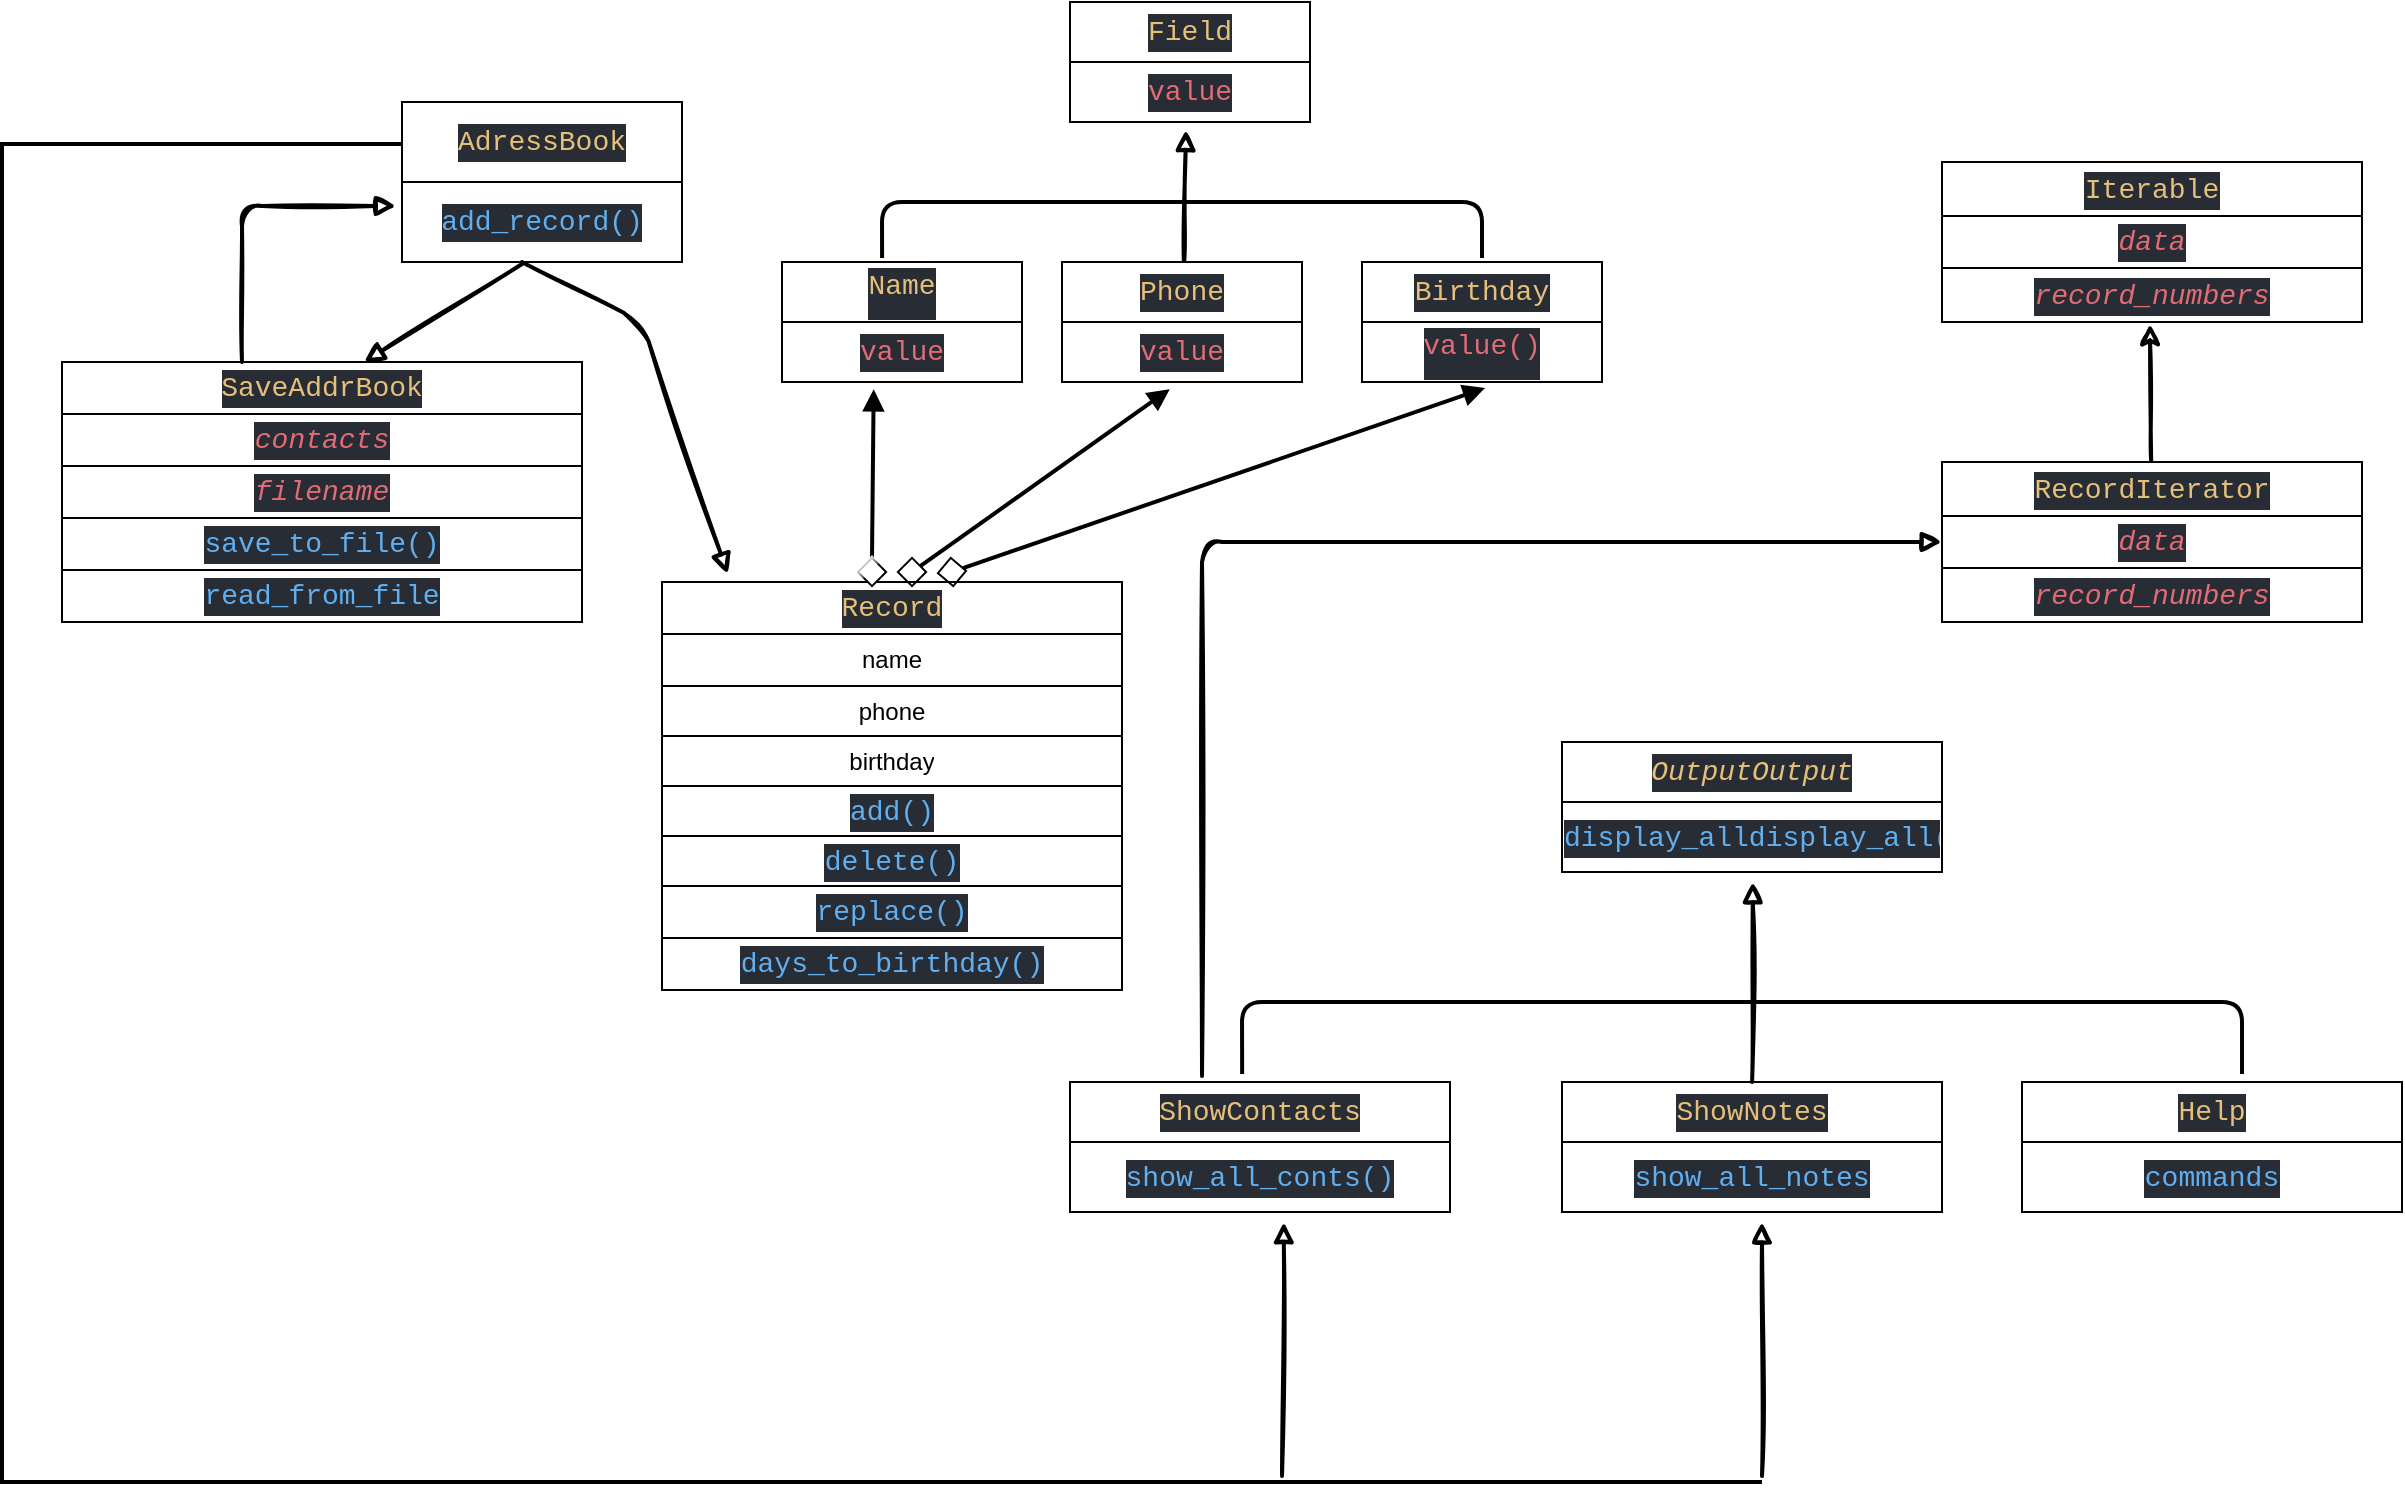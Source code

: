 <mxfile>
    <diagram id="eJ5wv9yk1P7xbYi0DnVK" name="Page-1">
        <mxGraphModel dx="2031" dy="790" grid="1" gridSize="10" guides="1" tooltips="1" connect="1" arrows="1" fold="1" page="1" pageScale="1" pageWidth="827" pageHeight="1169" math="0" shadow="0">
            <root>
                <mxCell id="0"/>
                <mxCell id="1" parent="0"/>
                <mxCell id="4" value="" style="shape=table;startSize=0;container=1;collapsible=0;childLayout=tableLayout;" vertex="1" parent="1">
                    <mxGeometry x="80" y="110" width="140" height="80" as="geometry"/>
                </mxCell>
                <mxCell id="5" value="" style="shape=partialRectangle;collapsible=0;dropTarget=0;pointerEvents=0;fillColor=none;top=0;left=0;bottom=0;right=0;points=[[0,0.5],[1,0.5]];portConstraint=eastwest;" vertex="1" parent="4">
                    <mxGeometry width="140" height="40" as="geometry"/>
                </mxCell>
                <mxCell id="6" value="&lt;div style=&quot;color: rgb(171 , 178 , 191) ; background-color: rgb(40 , 44 , 52) ; font-family: &amp;#34;consolas&amp;#34; , &amp;#34;courier new&amp;#34; , monospace ; font-size: 14px ; line-height: 19px&quot;&gt;&lt;span style=&quot;color: #e5c07b&quot;&gt;AdressBook&lt;/span&gt;&lt;/div&gt;" style="shape=partialRectangle;html=1;whiteSpace=wrap;connectable=0;overflow=hidden;fillColor=none;top=0;left=0;bottom=0;right=0;pointerEvents=1;" vertex="1" parent="5">
                    <mxGeometry width="140" height="40" as="geometry">
                        <mxRectangle width="140" height="40" as="alternateBounds"/>
                    </mxGeometry>
                </mxCell>
                <mxCell id="7" value="" style="shape=partialRectangle;collapsible=0;dropTarget=0;pointerEvents=0;fillColor=none;top=0;left=0;bottom=0;right=0;points=[[0,0.5],[1,0.5]];portConstraint=eastwest;" vertex="1" parent="4">
                    <mxGeometry y="40" width="140" height="40" as="geometry"/>
                </mxCell>
                <mxCell id="8" value="&lt;div style=&quot;color: rgb(171 , 178 , 191) ; background-color: rgb(40 , 44 , 52) ; font-family: &amp;#34;consolas&amp;#34; , &amp;#34;courier new&amp;#34; , monospace ; font-size: 14px ; line-height: 19px&quot;&gt;&lt;span style=&quot;color: #61afef&quot;&gt;add_record()&lt;/span&gt;&lt;/div&gt;" style="shape=partialRectangle;html=1;whiteSpace=wrap;connectable=0;overflow=hidden;fillColor=none;top=0;left=0;bottom=0;right=0;pointerEvents=1;" vertex="1" parent="7">
                    <mxGeometry width="140" height="40" as="geometry">
                        <mxRectangle width="140" height="40" as="alternateBounds"/>
                    </mxGeometry>
                </mxCell>
                <mxCell id="41" value="" style="edgeStyle=none;html=1;entryX=0.483;entryY=1.133;entryDx=0;entryDy=0;entryPerimeter=0;exitX=0.508;exitY=0.033;exitDx=0;exitDy=0;exitPerimeter=0;shadow=0;sketch=1;strokeWidth=2;endArrow=block;endFill=0;" edge="1" parent="1" source="49" target="13">
                    <mxGeometry relative="1" as="geometry">
                        <mxPoint x="472" y="160" as="sourcePoint"/>
                    </mxGeometry>
                </mxCell>
                <mxCell id="10" value="" style="shape=table;startSize=0;container=1;collapsible=0;childLayout=tableLayout;" vertex="1" parent="1">
                    <mxGeometry x="414" y="60" width="120" height="60" as="geometry"/>
                </mxCell>
                <mxCell id="11" value="" style="shape=partialRectangle;collapsible=0;dropTarget=0;pointerEvents=0;fillColor=none;top=0;left=0;bottom=0;right=0;points=[[0,0.5],[1,0.5]];portConstraint=eastwest;" vertex="1" parent="10">
                    <mxGeometry width="120" height="30" as="geometry"/>
                </mxCell>
                <mxCell id="12" value="&lt;div style=&quot;color: rgb(171 , 178 , 191) ; background-color: rgb(40 , 44 , 52) ; font-family: &amp;#34;consolas&amp;#34; , &amp;#34;courier new&amp;#34; , monospace ; font-size: 14px ; line-height: 19px&quot;&gt;&lt;div style=&quot;font-family: &amp;#34;consolas&amp;#34; , &amp;#34;courier new&amp;#34; , monospace ; line-height: 19px&quot;&gt;&lt;span style=&quot;color: #e5c07b&quot;&gt;Field&lt;/span&gt;&lt;/div&gt;&lt;/div&gt;" style="shape=partialRectangle;html=1;whiteSpace=wrap;connectable=0;overflow=hidden;fillColor=none;top=0;left=0;bottom=0;right=0;pointerEvents=1;" vertex="1" parent="11">
                    <mxGeometry width="120" height="30" as="geometry">
                        <mxRectangle width="120" height="30" as="alternateBounds"/>
                    </mxGeometry>
                </mxCell>
                <mxCell id="13" value="" style="shape=partialRectangle;collapsible=0;dropTarget=0;pointerEvents=0;fillColor=none;top=0;left=0;bottom=0;right=0;points=[[0,0.5],[1,0.5]];portConstraint=eastwest;" vertex="1" parent="10">
                    <mxGeometry y="30" width="120" height="30" as="geometry"/>
                </mxCell>
                <mxCell id="14" value="&lt;div style=&quot;color: rgb(171 , 178 , 191) ; background-color: rgb(40 , 44 , 52) ; font-family: &amp;#34;consolas&amp;#34; , &amp;#34;courier new&amp;#34; , monospace ; font-size: 14px ; line-height: 19px&quot;&gt;&lt;div style=&quot;font-family: &amp;#34;consolas&amp;#34; , &amp;#34;courier new&amp;#34; , monospace ; line-height: 19px&quot;&gt;&lt;span style=&quot;color: #e06c75&quot;&gt;value&lt;/span&gt;&lt;/div&gt;&lt;/div&gt;" style="shape=partialRectangle;html=1;whiteSpace=wrap;connectable=0;overflow=hidden;fillColor=none;top=0;left=0;bottom=0;right=0;pointerEvents=1;" vertex="1" parent="13">
                    <mxGeometry width="120" height="30" as="geometry">
                        <mxRectangle width="120" height="30" as="alternateBounds"/>
                    </mxGeometry>
                </mxCell>
                <mxCell id="36" value="" style="shape=table;startSize=0;container=1;collapsible=0;childLayout=tableLayout;" vertex="1" parent="1">
                    <mxGeometry x="270" y="190" width="120" height="60" as="geometry"/>
                </mxCell>
                <mxCell id="37" value="" style="shape=partialRectangle;collapsible=0;dropTarget=0;pointerEvents=0;fillColor=none;top=0;left=0;bottom=0;right=0;points=[[0,0.5],[1,0.5]];portConstraint=eastwest;" vertex="1" parent="36">
                    <mxGeometry width="120" height="30" as="geometry"/>
                </mxCell>
                <mxCell id="38" value="&lt;div style=&quot;color: rgb(171 , 178 , 191) ; background-color: rgb(40 , 44 , 52) ; font-family: &amp;#34;consolas&amp;#34; , &amp;#34;courier new&amp;#34; , monospace ; font-size: 14px ; line-height: 19px&quot;&gt;&lt;div style=&quot;font-family: &amp;#34;consolas&amp;#34; , &amp;#34;courier new&amp;#34; , monospace ; line-height: 19px&quot;&gt;&lt;span style=&quot;color: #e5c07b&quot;&gt;Name&lt;/span&gt;&lt;/div&gt;&lt;div style=&quot;font-family: &amp;#34;consolas&amp;#34; , &amp;#34;courier new&amp;#34; , monospace ; line-height: 19px&quot;&gt;&lt;span style=&quot;color: #e5c07b&quot;&gt;&lt;br&gt;&lt;/span&gt;&lt;/div&gt;&lt;/div&gt;" style="shape=partialRectangle;html=1;whiteSpace=wrap;connectable=0;overflow=hidden;fillColor=none;top=0;left=0;bottom=0;right=0;pointerEvents=1;" vertex="1" parent="37">
                    <mxGeometry width="120" height="30" as="geometry">
                        <mxRectangle width="120" height="30" as="alternateBounds"/>
                    </mxGeometry>
                </mxCell>
                <mxCell id="39" value="" style="shape=partialRectangle;collapsible=0;dropTarget=0;pointerEvents=0;fillColor=none;top=0;left=0;bottom=0;right=0;points=[[0,0.5],[1,0.5]];portConstraint=eastwest;" vertex="1" parent="36">
                    <mxGeometry y="30" width="120" height="30" as="geometry"/>
                </mxCell>
                <mxCell id="40" value="&lt;div style=&quot;color: rgb(171 , 178 , 191) ; background-color: rgb(40 , 44 , 52) ; font-family: &amp;#34;consolas&amp;#34; , &amp;#34;courier new&amp;#34; , monospace ; font-size: 14px ; line-height: 19px&quot;&gt;&lt;div style=&quot;font-family: &amp;#34;consolas&amp;#34; , &amp;#34;courier new&amp;#34; , monospace ; line-height: 19px&quot;&gt;&lt;span style=&quot;color: #e06c75&quot;&gt;value&lt;/span&gt;&lt;/div&gt;&lt;/div&gt;" style="shape=partialRectangle;html=1;whiteSpace=wrap;connectable=0;overflow=hidden;fillColor=none;top=0;left=0;bottom=0;right=0;pointerEvents=1;" vertex="1" parent="39">
                    <mxGeometry width="120" height="30" as="geometry">
                        <mxRectangle width="120" height="30" as="alternateBounds"/>
                    </mxGeometry>
                </mxCell>
                <mxCell id="48" value="" style="shape=table;startSize=0;container=1;collapsible=0;childLayout=tableLayout;" vertex="1" parent="1">
                    <mxGeometry x="410" y="190" width="120" height="60" as="geometry"/>
                </mxCell>
                <mxCell id="49" value="" style="shape=partialRectangle;collapsible=0;dropTarget=0;pointerEvents=0;fillColor=none;top=0;left=0;bottom=0;right=0;points=[[0,0.5],[1,0.5]];portConstraint=eastwest;" vertex="1" parent="48">
                    <mxGeometry width="120" height="30" as="geometry"/>
                </mxCell>
                <mxCell id="50" value="&lt;div style=&quot;background-color: rgb(40 , 44 , 52) ; font-family: &amp;#34;consolas&amp;#34; , &amp;#34;courier new&amp;#34; , monospace ; font-size: 14px ; line-height: 19px&quot;&gt;&lt;div style=&quot;font-family: &amp;#34;consolas&amp;#34; , &amp;#34;courier new&amp;#34; , monospace ; line-height: 19px&quot;&gt;&lt;font color=&quot;#e5c07b&quot;&gt;Phone&lt;/font&gt;&lt;/div&gt;&lt;/div&gt;" style="shape=partialRectangle;html=1;whiteSpace=wrap;connectable=0;overflow=hidden;fillColor=none;top=0;left=0;bottom=0;right=0;pointerEvents=1;" vertex="1" parent="49">
                    <mxGeometry width="120" height="30" as="geometry">
                        <mxRectangle width="120" height="30" as="alternateBounds"/>
                    </mxGeometry>
                </mxCell>
                <mxCell id="51" value="" style="shape=partialRectangle;collapsible=0;dropTarget=0;pointerEvents=0;fillColor=none;top=0;left=0;bottom=0;right=0;points=[[0,0.5],[1,0.5]];portConstraint=eastwest;" vertex="1" parent="48">
                    <mxGeometry y="30" width="120" height="30" as="geometry"/>
                </mxCell>
                <mxCell id="52" value="&lt;div style=&quot;color: rgb(171 , 178 , 191) ; background-color: rgb(40 , 44 , 52) ; font-family: &amp;#34;consolas&amp;#34; , &amp;#34;courier new&amp;#34; , monospace ; font-size: 14px ; line-height: 19px&quot;&gt;&lt;div style=&quot;font-family: &amp;#34;consolas&amp;#34; , &amp;#34;courier new&amp;#34; , monospace ; line-height: 19px&quot;&gt;&lt;span style=&quot;color: #e06c75&quot;&gt;value&lt;/span&gt;&lt;/div&gt;&lt;/div&gt;" style="shape=partialRectangle;html=1;whiteSpace=wrap;connectable=0;overflow=hidden;fillColor=none;top=0;left=0;bottom=0;right=0;pointerEvents=1;" vertex="1" parent="51">
                    <mxGeometry width="120" height="30" as="geometry">
                        <mxRectangle width="120" height="30" as="alternateBounds"/>
                    </mxGeometry>
                </mxCell>
                <mxCell id="53" value="" style="shape=table;startSize=0;container=1;collapsible=0;childLayout=tableLayout;" vertex="1" parent="1">
                    <mxGeometry x="560" y="190" width="120" height="60" as="geometry"/>
                </mxCell>
                <mxCell id="54" value="" style="shape=partialRectangle;collapsible=0;dropTarget=0;pointerEvents=0;fillColor=none;top=0;left=0;bottom=0;right=0;points=[[0,0.5],[1,0.5]];portConstraint=eastwest;" vertex="1" parent="53">
                    <mxGeometry width="120" height="30" as="geometry"/>
                </mxCell>
                <mxCell id="55" value="&lt;div style=&quot;background-color: rgb(40 , 44 , 52) ; font-family: &amp;#34;consolas&amp;#34; , &amp;#34;courier new&amp;#34; , monospace ; font-size: 14px ; line-height: 19px&quot;&gt;&lt;div style=&quot;font-family: &amp;#34;consolas&amp;#34; , &amp;#34;courier new&amp;#34; , monospace ; line-height: 19px&quot;&gt;&lt;font color=&quot;#e5c07b&quot;&gt;Birthday&lt;/font&gt;&lt;/div&gt;&lt;/div&gt;" style="shape=partialRectangle;html=1;whiteSpace=wrap;connectable=0;overflow=hidden;fillColor=none;top=0;left=0;bottom=0;right=0;pointerEvents=1;" vertex="1" parent="54">
                    <mxGeometry width="120" height="30" as="geometry">
                        <mxRectangle width="120" height="30" as="alternateBounds"/>
                    </mxGeometry>
                </mxCell>
                <mxCell id="56" value="" style="shape=partialRectangle;collapsible=0;dropTarget=0;pointerEvents=0;fillColor=none;top=0;left=0;bottom=0;right=0;points=[[0,0.5],[1,0.5]];portConstraint=eastwest;" vertex="1" parent="53">
                    <mxGeometry y="30" width="120" height="30" as="geometry"/>
                </mxCell>
                <mxCell id="57" value="&lt;div style=&quot;color: rgb(171 , 178 , 191) ; background-color: rgb(40 , 44 , 52) ; font-family: &amp;#34;consolas&amp;#34; , &amp;#34;courier new&amp;#34; , monospace ; font-size: 14px ; line-height: 19px&quot;&gt;&lt;div style=&quot;font-family: &amp;#34;consolas&amp;#34; , &amp;#34;courier new&amp;#34; , monospace ; line-height: 19px&quot;&gt;&lt;span style=&quot;color: #e06c75&quot;&gt;value()&lt;/span&gt;&lt;/div&gt;&lt;div style=&quot;font-family: &amp;#34;consolas&amp;#34; , &amp;#34;courier new&amp;#34; , monospace ; line-height: 19px&quot;&gt;&lt;span style=&quot;color: #e06c75&quot;&gt;&lt;br&gt;&lt;/span&gt;&lt;/div&gt;&lt;/div&gt;" style="shape=partialRectangle;html=1;whiteSpace=wrap;connectable=0;overflow=hidden;fillColor=none;top=0;left=0;bottom=0;right=0;pointerEvents=1;" vertex="1" parent="56">
                    <mxGeometry width="120" height="30" as="geometry">
                        <mxRectangle width="120" height="30" as="alternateBounds"/>
                    </mxGeometry>
                </mxCell>
                <mxCell id="59" value="" style="endArrow=none;html=1;exitX=0.417;exitY=-0.067;exitDx=0;exitDy=0;exitPerimeter=0;strokeWidth=2;" edge="1" parent="1" source="37">
                    <mxGeometry width="50" height="50" relative="1" as="geometry">
                        <mxPoint x="320" y="160" as="sourcePoint"/>
                        <mxPoint x="620" y="188" as="targetPoint"/>
                        <Array as="points">
                            <mxPoint x="320" y="160"/>
                            <mxPoint x="464" y="160"/>
                            <mxPoint x="524" y="160"/>
                            <mxPoint x="620" y="160"/>
                        </Array>
                    </mxGeometry>
                </mxCell>
                <mxCell id="62" value="" style="shape=table;startSize=0;container=1;collapsible=0;childLayout=tableLayout;" vertex="1" parent="1">
                    <mxGeometry x="850" y="140" width="210" height="80" as="geometry"/>
                </mxCell>
                <mxCell id="63" value="" style="shape=partialRectangle;collapsible=0;dropTarget=0;pointerEvents=0;fillColor=none;top=0;left=0;bottom=0;right=0;points=[[0,0.5],[1,0.5]];portConstraint=eastwest;" vertex="1" parent="62">
                    <mxGeometry width="210" height="27" as="geometry"/>
                </mxCell>
                <mxCell id="64" value="&lt;div style=&quot;color: rgb(171 , 178 , 191) ; background-color: rgb(40 , 44 , 52) ; font-family: &amp;#34;consolas&amp;#34; , &amp;#34;courier new&amp;#34; , monospace ; font-size: 14px ; line-height: 19px&quot;&gt;&lt;span style=&quot;color: #e5c07b&quot;&gt;Iterable&lt;/span&gt;&lt;/div&gt;" style="shape=partialRectangle;html=1;whiteSpace=wrap;connectable=0;overflow=hidden;fillColor=none;top=0;left=0;bottom=0;right=0;pointerEvents=1;" vertex="1" parent="63">
                    <mxGeometry width="210" height="27" as="geometry">
                        <mxRectangle width="210" height="27" as="alternateBounds"/>
                    </mxGeometry>
                </mxCell>
                <mxCell id="65" value="" style="shape=partialRectangle;collapsible=0;dropTarget=0;pointerEvents=0;fillColor=none;top=0;left=0;bottom=0;right=0;points=[[0,0.5],[1,0.5]];portConstraint=eastwest;" vertex="1" parent="62">
                    <mxGeometry y="27" width="210" height="26" as="geometry"/>
                </mxCell>
                <mxCell id="66" value="&lt;div style=&quot;color: rgb(171 , 178 , 191) ; background-color: rgb(40 , 44 , 52) ; font-family: &amp;#34;consolas&amp;#34; , &amp;#34;courier new&amp;#34; , monospace ; font-size: 14px ; line-height: 19px&quot;&gt;&lt;span style=&quot;color: #e06c75 ; font-style: italic&quot;&gt;data&lt;/span&gt;&lt;/div&gt;" style="shape=partialRectangle;html=1;whiteSpace=wrap;connectable=0;overflow=hidden;fillColor=none;top=0;left=0;bottom=0;right=0;pointerEvents=1;align=center;" vertex="1" parent="65">
                    <mxGeometry width="210" height="26" as="geometry">
                        <mxRectangle width="210" height="26" as="alternateBounds"/>
                    </mxGeometry>
                </mxCell>
                <mxCell id="67" value="" style="shape=partialRectangle;collapsible=0;dropTarget=0;pointerEvents=0;fillColor=none;top=0;left=0;bottom=0;right=0;points=[[0,0.5],[1,0.5]];portConstraint=eastwest;" vertex="1" parent="62">
                    <mxGeometry y="53" width="210" height="27" as="geometry"/>
                </mxCell>
                <mxCell id="68" value="&lt;div style=&quot;color: rgb(171 , 178 , 191) ; background-color: rgb(40 , 44 , 52) ; font-family: &amp;#34;consolas&amp;#34; , &amp;#34;courier new&amp;#34; , monospace ; font-size: 14px ; line-height: 19px&quot;&gt;&lt;span style=&quot;color: #e06c75 ; font-style: italic&quot;&gt;record_numbers&lt;/span&gt;&lt;/div&gt;" style="shape=partialRectangle;html=1;whiteSpace=wrap;connectable=0;overflow=hidden;fillColor=none;top=0;left=0;bottom=0;right=0;pointerEvents=1;" vertex="1" parent="67">
                    <mxGeometry width="210" height="27" as="geometry">
                        <mxRectangle width="210" height="27" as="alternateBounds"/>
                    </mxGeometry>
                </mxCell>
                <mxCell id="69" value="" style="shape=table;startSize=0;container=1;collapsible=0;childLayout=tableLayout;" vertex="1" parent="1">
                    <mxGeometry x="210" y="350" width="230" height="204" as="geometry"/>
                </mxCell>
                <mxCell id="70" value="" style="shape=partialRectangle;collapsible=0;dropTarget=0;pointerEvents=0;fillColor=none;top=0;left=0;bottom=0;right=0;points=[[0,0.5],[1,0.5]];portConstraint=eastwest;" vertex="1" parent="69">
                    <mxGeometry width="230" height="26" as="geometry"/>
                </mxCell>
                <mxCell id="71" value="&lt;div style=&quot;color: rgb(171 , 178 , 191) ; background-color: rgb(40 , 44 , 52) ; font-family: &amp;#34;consolas&amp;#34; , &amp;#34;courier new&amp;#34; , monospace ; font-size: 14px ; line-height: 19px&quot;&gt;&lt;span style=&quot;color: #e5c07b&quot;&gt;Record&lt;/span&gt;&lt;/div&gt;" style="shape=partialRectangle;html=1;whiteSpace=wrap;connectable=0;overflow=hidden;fillColor=none;top=0;left=0;bottom=0;right=0;pointerEvents=1;" vertex="1" parent="70">
                    <mxGeometry width="230" height="26" as="geometry">
                        <mxRectangle width="230" height="26" as="alternateBounds"/>
                    </mxGeometry>
                </mxCell>
                <mxCell id="72" value="" style="shape=partialRectangle;collapsible=0;dropTarget=0;pointerEvents=0;fillColor=none;top=0;left=0;bottom=0;right=0;points=[[0,0.5],[1,0.5]];portConstraint=eastwest;" vertex="1" parent="69">
                    <mxGeometry y="26" width="230" height="26" as="geometry"/>
                </mxCell>
                <mxCell id="73" value="name" style="shape=partialRectangle;html=1;whiteSpace=wrap;connectable=0;overflow=hidden;fillColor=none;top=0;left=0;bottom=0;right=0;pointerEvents=1;" vertex="1" parent="72">
                    <mxGeometry width="230" height="26" as="geometry">
                        <mxRectangle width="230" height="26" as="alternateBounds"/>
                    </mxGeometry>
                </mxCell>
                <mxCell id="74" value="" style="shape=partialRectangle;collapsible=0;dropTarget=0;pointerEvents=0;fillColor=none;top=0;left=0;bottom=0;right=0;points=[[0,0.5],[1,0.5]];portConstraint=eastwest;" vertex="1" parent="69">
                    <mxGeometry y="52" width="230" height="25" as="geometry"/>
                </mxCell>
                <mxCell id="75" value="phone" style="shape=partialRectangle;html=1;whiteSpace=wrap;connectable=0;overflow=hidden;fillColor=none;top=0;left=0;bottom=0;right=0;pointerEvents=1;" vertex="1" parent="74">
                    <mxGeometry width="230" height="25" as="geometry">
                        <mxRectangle width="230" height="25" as="alternateBounds"/>
                    </mxGeometry>
                </mxCell>
                <mxCell id="76" value="" style="shape=partialRectangle;collapsible=0;dropTarget=0;pointerEvents=0;fillColor=none;top=0;left=0;bottom=0;right=0;points=[[0,0.5],[1,0.5]];portConstraint=eastwest;" vertex="1" parent="69">
                    <mxGeometry y="77" width="230" height="25" as="geometry"/>
                </mxCell>
                <mxCell id="77" value="birthday" style="shape=partialRectangle;html=1;whiteSpace=wrap;connectable=0;overflow=hidden;fillColor=none;top=0;left=0;bottom=0;right=0;pointerEvents=1;" vertex="1" parent="76">
                    <mxGeometry width="230" height="25" as="geometry">
                        <mxRectangle width="230" height="25" as="alternateBounds"/>
                    </mxGeometry>
                </mxCell>
                <mxCell id="80" value="" style="shape=partialRectangle;collapsible=0;dropTarget=0;pointerEvents=0;fillColor=none;top=0;left=0;bottom=0;right=0;points=[[0,0.5],[1,0.5]];portConstraint=eastwest;" vertex="1" parent="69">
                    <mxGeometry y="102" width="230" height="25" as="geometry"/>
                </mxCell>
                <mxCell id="81" value="&lt;div style=&quot;color: rgb(171 , 178 , 191) ; background-color: rgb(40 , 44 , 52) ; font-family: &amp;#34;consolas&amp;#34; , &amp;#34;courier new&amp;#34; , monospace ; font-size: 14px ; line-height: 19px&quot;&gt;&lt;span style=&quot;color: #61afef&quot;&gt;add()&lt;/span&gt;&lt;/div&gt;" style="shape=partialRectangle;html=1;whiteSpace=wrap;connectable=0;overflow=hidden;fillColor=none;top=0;left=0;bottom=0;right=0;pointerEvents=1;" vertex="1" parent="80">
                    <mxGeometry width="230" height="25" as="geometry">
                        <mxRectangle width="230" height="25" as="alternateBounds"/>
                    </mxGeometry>
                </mxCell>
                <mxCell id="82" value="" style="shape=partialRectangle;collapsible=0;dropTarget=0;pointerEvents=0;fillColor=none;top=0;left=0;bottom=0;right=0;points=[[0,0.5],[1,0.5]];portConstraint=eastwest;" vertex="1" parent="69">
                    <mxGeometry y="127" width="230" height="25" as="geometry"/>
                </mxCell>
                <mxCell id="83" value="&lt;div style=&quot;color: rgb(171 , 178 , 191) ; background-color: rgb(40 , 44 , 52) ; font-family: &amp;#34;consolas&amp;#34; , &amp;#34;courier new&amp;#34; , monospace ; font-size: 14px ; line-height: 19px&quot;&gt;&lt;span style=&quot;color: #61afef&quot;&gt;delete()&lt;/span&gt;&lt;/div&gt;" style="shape=partialRectangle;html=1;whiteSpace=wrap;connectable=0;overflow=hidden;fillColor=none;top=0;left=0;bottom=0;right=0;pointerEvents=1;" vertex="1" parent="82">
                    <mxGeometry width="230" height="25" as="geometry">
                        <mxRectangle width="230" height="25" as="alternateBounds"/>
                    </mxGeometry>
                </mxCell>
                <mxCell id="84" value="" style="shape=partialRectangle;collapsible=0;dropTarget=0;pointerEvents=0;fillColor=none;top=0;left=0;bottom=0;right=0;points=[[0,0.5],[1,0.5]];portConstraint=eastwest;" vertex="1" parent="69">
                    <mxGeometry y="152" width="230" height="26" as="geometry"/>
                </mxCell>
                <mxCell id="85" value="&lt;div style=&quot;color: rgb(171 , 178 , 191) ; background-color: rgb(40 , 44 , 52) ; font-family: &amp;#34;consolas&amp;#34; , &amp;#34;courier new&amp;#34; , monospace ; font-size: 14px ; line-height: 19px&quot;&gt;&lt;span style=&quot;color: #61afef&quot;&gt;replace()&lt;/span&gt;&lt;/div&gt;" style="shape=partialRectangle;html=1;whiteSpace=wrap;connectable=0;overflow=hidden;fillColor=none;top=0;left=0;bottom=0;right=0;pointerEvents=1;" vertex="1" parent="84">
                    <mxGeometry width="230" height="26" as="geometry">
                        <mxRectangle width="230" height="26" as="alternateBounds"/>
                    </mxGeometry>
                </mxCell>
                <mxCell id="86" value="" style="shape=partialRectangle;collapsible=0;dropTarget=0;pointerEvents=0;fillColor=none;top=0;left=0;bottom=0;right=0;points=[[0,0.5],[1,0.5]];portConstraint=eastwest;" vertex="1" parent="69">
                    <mxGeometry y="178" width="230" height="26" as="geometry"/>
                </mxCell>
                <mxCell id="87" value="&lt;div style=&quot;color: rgb(171 , 178 , 191) ; background-color: rgb(40 , 44 , 52) ; font-family: &amp;#34;consolas&amp;#34; , &amp;#34;courier new&amp;#34; , monospace ; font-size: 14px ; line-height: 19px&quot;&gt;&lt;span style=&quot;color: #61afef&quot;&gt;days_to_birthday()&lt;/span&gt;&lt;/div&gt;" style="shape=partialRectangle;html=1;whiteSpace=wrap;connectable=0;overflow=hidden;fillColor=none;top=0;left=0;bottom=0;right=0;pointerEvents=1;" vertex="1" parent="86">
                    <mxGeometry width="230" height="26" as="geometry">
                        <mxRectangle width="230" height="26" as="alternateBounds"/>
                    </mxGeometry>
                </mxCell>
                <mxCell id="99" style="edgeStyle=none;html=1;entryX=0.495;entryY=1.037;entryDx=0;entryDy=0;entryPerimeter=0;sketch=1;strokeWidth=2;" edge="1" parent="1" source="91" target="67">
                    <mxGeometry relative="1" as="geometry"/>
                </mxCell>
                <mxCell id="91" value="" style="shape=table;startSize=0;container=1;collapsible=0;childLayout=tableLayout;" vertex="1" parent="1">
                    <mxGeometry x="850" y="290" width="210" height="80" as="geometry"/>
                </mxCell>
                <mxCell id="92" value="" style="shape=partialRectangle;collapsible=0;dropTarget=0;pointerEvents=0;fillColor=none;top=0;left=0;bottom=0;right=0;points=[[0,0.5],[1,0.5]];portConstraint=eastwest;" vertex="1" parent="91">
                    <mxGeometry width="210" height="27" as="geometry"/>
                </mxCell>
                <mxCell id="93" value="&lt;div style=&quot;color: rgb(171 , 178 , 191) ; background-color: rgb(40 , 44 , 52) ; font-family: &amp;#34;consolas&amp;#34; , &amp;#34;courier new&amp;#34; , monospace ; font-size: 14px ; line-height: 19px&quot;&gt;&lt;span style=&quot;color: #e5c07b&quot;&gt;RecordIterator&lt;/span&gt;&lt;/div&gt;" style="shape=partialRectangle;html=1;whiteSpace=wrap;connectable=0;overflow=hidden;fillColor=none;top=0;left=0;bottom=0;right=0;pointerEvents=1;" vertex="1" parent="92">
                    <mxGeometry width="210" height="27" as="geometry">
                        <mxRectangle width="210" height="27" as="alternateBounds"/>
                    </mxGeometry>
                </mxCell>
                <mxCell id="94" value="" style="shape=partialRectangle;collapsible=0;dropTarget=0;pointerEvents=0;fillColor=none;top=0;left=0;bottom=0;right=0;points=[[0,0.5],[1,0.5]];portConstraint=eastwest;" vertex="1" parent="91">
                    <mxGeometry y="27" width="210" height="26" as="geometry"/>
                </mxCell>
                <mxCell id="95" value="&lt;div style=&quot;color: rgb(171 , 178 , 191) ; background-color: rgb(40 , 44 , 52) ; font-family: &amp;#34;consolas&amp;#34; , &amp;#34;courier new&amp;#34; , monospace ; font-size: 14px ; line-height: 19px&quot;&gt;&lt;span style=&quot;color: #e06c75 ; font-style: italic&quot;&gt;data&lt;/span&gt;&lt;/div&gt;" style="shape=partialRectangle;html=1;whiteSpace=wrap;connectable=0;overflow=hidden;fillColor=none;top=0;left=0;bottom=0;right=0;pointerEvents=1;align=center;" vertex="1" parent="94">
                    <mxGeometry width="210" height="26" as="geometry">
                        <mxRectangle width="210" height="26" as="alternateBounds"/>
                    </mxGeometry>
                </mxCell>
                <mxCell id="96" value="" style="shape=partialRectangle;collapsible=0;dropTarget=0;pointerEvents=0;fillColor=none;top=0;left=0;bottom=0;right=0;points=[[0,0.5],[1,0.5]];portConstraint=eastwest;" vertex="1" parent="91">
                    <mxGeometry y="53" width="210" height="27" as="geometry"/>
                </mxCell>
                <mxCell id="97" value="&lt;div style=&quot;color: rgb(171 , 178 , 191) ; background-color: rgb(40 , 44 , 52) ; font-family: &amp;#34;consolas&amp;#34; , &amp;#34;courier new&amp;#34; , monospace ; font-size: 14px ; line-height: 19px&quot;&gt;&lt;span style=&quot;color: #e06c75 ; font-style: italic&quot;&gt;record_numbers&lt;/span&gt;&lt;/div&gt;" style="shape=partialRectangle;html=1;whiteSpace=wrap;connectable=0;overflow=hidden;fillColor=none;top=0;left=0;bottom=0;right=0;pointerEvents=1;" vertex="1" parent="96">
                    <mxGeometry width="210" height="27" as="geometry">
                        <mxRectangle width="210" height="27" as="alternateBounds"/>
                    </mxGeometry>
                </mxCell>
                <mxCell id="100" value="" style="shape=table;startSize=0;container=1;collapsible=0;childLayout=tableLayout;" vertex="1" parent="1">
                    <mxGeometry x="-90" y="240" width="260" height="130" as="geometry"/>
                </mxCell>
                <mxCell id="101" value="" style="shape=partialRectangle;collapsible=0;dropTarget=0;pointerEvents=0;fillColor=none;top=0;left=0;bottom=0;right=0;points=[[0,0.5],[1,0.5]];portConstraint=eastwest;" vertex="1" parent="100">
                    <mxGeometry width="260" height="26" as="geometry"/>
                </mxCell>
                <mxCell id="102" value="&lt;div style=&quot;color: rgb(171 , 178 , 191) ; background-color: rgb(40 , 44 , 52) ; font-family: &amp;#34;consolas&amp;#34; , &amp;#34;courier new&amp;#34; , monospace ; font-size: 14px ; line-height: 19px&quot;&gt;&lt;span style=&quot;color: #e5c07b&quot;&gt;SaveAddrBook&lt;/span&gt;&lt;/div&gt;" style="shape=partialRectangle;html=1;whiteSpace=wrap;connectable=0;overflow=hidden;fillColor=none;top=0;left=0;bottom=0;right=0;pointerEvents=1;" vertex="1" parent="101">
                    <mxGeometry width="260" height="26" as="geometry">
                        <mxRectangle width="260" height="26" as="alternateBounds"/>
                    </mxGeometry>
                </mxCell>
                <mxCell id="103" value="" style="shape=partialRectangle;collapsible=0;dropTarget=0;pointerEvents=0;fillColor=none;top=0;left=0;bottom=0;right=0;points=[[0,0.5],[1,0.5]];portConstraint=eastwest;" vertex="1" parent="100">
                    <mxGeometry y="26" width="260" height="26" as="geometry"/>
                </mxCell>
                <mxCell id="104" value="&lt;div style=&quot;color: rgb(171 , 178 , 191) ; background-color: rgb(40 , 44 , 52) ; font-family: &amp;#34;consolas&amp;#34; , &amp;#34;courier new&amp;#34; , monospace ; font-size: 14px ; line-height: 19px&quot;&gt;&lt;span style=&quot;color: #e06c75 ; font-style: italic&quot;&gt;contacts&lt;/span&gt;&lt;/div&gt;" style="shape=partialRectangle;html=1;whiteSpace=wrap;connectable=0;overflow=hidden;fillColor=none;top=0;left=0;bottom=0;right=0;pointerEvents=1;" vertex="1" parent="103">
                    <mxGeometry width="260" height="26" as="geometry">
                        <mxRectangle width="260" height="26" as="alternateBounds"/>
                    </mxGeometry>
                </mxCell>
                <mxCell id="105" value="" style="shape=partialRectangle;collapsible=0;dropTarget=0;pointerEvents=0;fillColor=none;top=0;left=0;bottom=0;right=0;points=[[0,0.5],[1,0.5]];portConstraint=eastwest;" vertex="1" parent="100">
                    <mxGeometry y="52" width="260" height="26" as="geometry"/>
                </mxCell>
                <mxCell id="106" value="&lt;div style=&quot;color: rgb(171 , 178 , 191) ; background-color: rgb(40 , 44 , 52) ; font-family: &amp;#34;consolas&amp;#34; , &amp;#34;courier new&amp;#34; , monospace ; font-size: 14px ; line-height: 19px&quot;&gt;&lt;span style=&quot;color: #e06c75 ; font-style: italic&quot;&gt;filename&lt;/span&gt;&lt;/div&gt;" style="shape=partialRectangle;html=1;whiteSpace=wrap;connectable=0;overflow=hidden;fillColor=none;top=0;left=0;bottom=0;right=0;pointerEvents=1;" vertex="1" parent="105">
                    <mxGeometry width="260" height="26" as="geometry">
                        <mxRectangle width="260" height="26" as="alternateBounds"/>
                    </mxGeometry>
                </mxCell>
                <mxCell id="107" value="" style="shape=partialRectangle;collapsible=0;dropTarget=0;pointerEvents=0;fillColor=none;top=0;left=0;bottom=0;right=0;points=[[0,0.5],[1,0.5]];portConstraint=eastwest;" vertex="1" parent="100">
                    <mxGeometry y="78" width="260" height="26" as="geometry"/>
                </mxCell>
                <mxCell id="108" value="&lt;div style=&quot;color: rgb(171 , 178 , 191) ; background-color: rgb(40 , 44 , 52) ; font-family: &amp;#34;consolas&amp;#34; , &amp;#34;courier new&amp;#34; , monospace ; font-size: 14px ; line-height: 19px&quot;&gt;&lt;span style=&quot;color: #61afef&quot;&gt;save_to_file()&lt;/span&gt;&lt;/div&gt;" style="shape=partialRectangle;html=1;whiteSpace=wrap;connectable=0;overflow=hidden;fillColor=none;top=0;left=0;bottom=0;right=0;pointerEvents=1;" vertex="1" parent="107">
                    <mxGeometry width="260" height="26" as="geometry">
                        <mxRectangle width="260" height="26" as="alternateBounds"/>
                    </mxGeometry>
                </mxCell>
                <mxCell id="109" value="" style="shape=partialRectangle;collapsible=0;dropTarget=0;pointerEvents=0;fillColor=none;top=0;left=0;bottom=0;right=0;points=[[0,0.5],[1,0.5]];portConstraint=eastwest;" vertex="1" parent="100">
                    <mxGeometry y="104" width="260" height="26" as="geometry"/>
                </mxCell>
                <mxCell id="110" value="&lt;div style=&quot;color: rgb(171 , 178 , 191) ; background-color: rgb(40 , 44 , 52) ; font-family: &amp;#34;consolas&amp;#34; , &amp;#34;courier new&amp;#34; , monospace ; font-size: 14px ; line-height: 19px&quot;&gt;&lt;span style=&quot;color: #61afef&quot;&gt;read_from_file&lt;/span&gt;&lt;/div&gt;" style="shape=partialRectangle;html=1;whiteSpace=wrap;connectable=0;overflow=hidden;fillColor=none;top=0;left=0;bottom=0;right=0;pointerEvents=1;" vertex="1" parent="109">
                    <mxGeometry width="260" height="26" as="geometry">
                        <mxRectangle width="260" height="26" as="alternateBounds"/>
                    </mxGeometry>
                </mxCell>
                <mxCell id="111" value="" style="shape=table;startSize=0;container=1;collapsible=0;childLayout=tableLayout;fontColor=#FF3333;" vertex="1" parent="1">
                    <mxGeometry x="660" y="430" width="190" height="65" as="geometry"/>
                </mxCell>
                <mxCell id="112" value="" style="shape=partialRectangle;collapsible=0;dropTarget=0;pointerEvents=0;fillColor=none;top=0;left=0;bottom=0;right=0;points=[[0,0.5],[1,0.5]];portConstraint=eastwest;fontColor=#FF3333;" vertex="1" parent="111">
                    <mxGeometry width="190" height="30" as="geometry"/>
                </mxCell>
                <mxCell id="113" value="&lt;div style=&quot;color: rgb(171 , 178 , 191) ; background-color: rgb(40 , 44 , 52) ; font-family: &amp;#34;consolas&amp;#34; , &amp;#34;courier new&amp;#34; , monospace ; font-size: 14px ; line-height: 19px&quot;&gt;&lt;i&gt;&lt;span style=&quot;color: #e5c07b&quot;&gt;Output&lt;/span&gt;&lt;span style=&quot;color: rgb(229 , 192 , 123)&quot;&gt;Output&lt;/span&gt;&lt;/i&gt;&lt;/div&gt;" style="shape=partialRectangle;html=1;whiteSpace=wrap;connectable=0;overflow=hidden;fillColor=none;top=0;left=0;bottom=0;right=0;pointerEvents=1;fontColor=#FF3333;" vertex="1" parent="112">
                    <mxGeometry width="190" height="30" as="geometry">
                        <mxRectangle width="190" height="30" as="alternateBounds"/>
                    </mxGeometry>
                </mxCell>
                <mxCell id="114" value="" style="shape=partialRectangle;collapsible=0;dropTarget=0;pointerEvents=0;fillColor=none;top=0;left=0;bottom=0;right=0;points=[[0,0.5],[1,0.5]];portConstraint=eastwest;fontColor=#FF3333;" vertex="1" parent="111">
                    <mxGeometry y="30" width="190" height="35" as="geometry"/>
                </mxCell>
                <mxCell id="115" value="&lt;div style=&quot;color: rgb(171 , 178 , 191) ; background-color: rgb(40 , 44 , 52) ; font-family: &amp;#34;consolas&amp;#34; , &amp;#34;courier new&amp;#34; , monospace ; font-size: 14px ; line-height: 19px&quot;&gt;&lt;span style=&quot;color: #61afef&quot;&gt;display_all&lt;/span&gt;&lt;span style=&quot;color: rgb(97 , 175 , 239)&quot;&gt;display_all()&lt;/span&gt;&lt;/div&gt;" style="shape=partialRectangle;html=1;whiteSpace=wrap;connectable=0;overflow=hidden;fillColor=none;top=0;left=0;bottom=0;right=0;pointerEvents=1;fontColor=#FF3333;" vertex="1" parent="114">
                    <mxGeometry width="190" height="35" as="geometry">
                        <mxRectangle width="190" height="35" as="alternateBounds"/>
                    </mxGeometry>
                </mxCell>
                <mxCell id="116" value="" style="shape=table;startSize=0;container=1;collapsible=0;childLayout=tableLayout;fontColor=#FF3333;" vertex="1" parent="1">
                    <mxGeometry x="414" y="600" width="190" height="65" as="geometry"/>
                </mxCell>
                <mxCell id="117" value="" style="shape=partialRectangle;collapsible=0;dropTarget=0;pointerEvents=0;fillColor=none;top=0;left=0;bottom=0;right=0;points=[[0,0.5],[1,0.5]];portConstraint=eastwest;fontColor=#FF3333;" vertex="1" parent="116">
                    <mxGeometry width="190" height="30" as="geometry"/>
                </mxCell>
                <mxCell id="118" value="&lt;div style=&quot;color: rgb(171 , 178 , 191) ; background-color: rgb(40 , 44 , 52) ; font-family: &amp;#34;consolas&amp;#34; , &amp;#34;courier new&amp;#34; , monospace ; font-size: 14px ; line-height: 19px&quot;&gt;&lt;div style=&quot;font-family: &amp;#34;consolas&amp;#34; , &amp;#34;courier new&amp;#34; , monospace ; line-height: 19px&quot;&gt;&lt;div style=&quot;font-family: &amp;#34;consolas&amp;#34; , &amp;#34;courier new&amp;#34; , monospace ; line-height: 19px&quot;&gt;&lt;span style=&quot;color: rgb(229 , 192 , 123)&quot;&gt;ShowContacts&lt;/span&gt;&lt;/div&gt;&lt;/div&gt;&lt;/div&gt;" style="shape=partialRectangle;html=1;whiteSpace=wrap;connectable=0;overflow=hidden;fillColor=none;top=0;left=0;bottom=0;right=0;pointerEvents=1;fontColor=#FF3333;" vertex="1" parent="117">
                    <mxGeometry width="190" height="30" as="geometry">
                        <mxRectangle width="190" height="30" as="alternateBounds"/>
                    </mxGeometry>
                </mxCell>
                <mxCell id="119" value="" style="shape=partialRectangle;collapsible=0;dropTarget=0;pointerEvents=0;fillColor=none;top=0;left=0;bottom=0;right=0;points=[[0,0.5],[1,0.5]];portConstraint=eastwest;fontColor=#FF3333;" vertex="1" parent="116">
                    <mxGeometry y="30" width="190" height="35" as="geometry"/>
                </mxCell>
                <mxCell id="120" value="&lt;div style=&quot;color: rgb(171 , 178 , 191) ; background-color: rgb(40 , 44 , 52) ; font-family: &amp;#34;consolas&amp;#34; , &amp;#34;courier new&amp;#34; , monospace ; font-size: 14px ; line-height: 19px&quot;&gt;&lt;div style=&quot;font-family: &amp;#34;consolas&amp;#34; , &amp;#34;courier new&amp;#34; , monospace ; line-height: 19px&quot;&gt;&lt;span style=&quot;color: rgb(97 , 175 , 239)&quot;&gt;show_all_conts()&lt;/span&gt;&lt;/div&gt;&lt;/div&gt;" style="shape=partialRectangle;html=1;whiteSpace=wrap;connectable=0;overflow=hidden;fillColor=none;top=0;left=0;bottom=0;right=0;pointerEvents=1;fontColor=#FF3333;" vertex="1" parent="119">
                    <mxGeometry width="190" height="35" as="geometry">
                        <mxRectangle width="190" height="35" as="alternateBounds"/>
                    </mxGeometry>
                </mxCell>
                <mxCell id="131" value="" style="shape=table;startSize=0;container=1;collapsible=0;childLayout=tableLayout;fontColor=#FF3333;" vertex="1" parent="1">
                    <mxGeometry x="660" y="600" width="190" height="65" as="geometry"/>
                </mxCell>
                <mxCell id="132" value="" style="shape=partialRectangle;collapsible=0;dropTarget=0;pointerEvents=0;fillColor=none;top=0;left=0;bottom=0;right=0;points=[[0,0.5],[1,0.5]];portConstraint=eastwest;fontColor=#FF3333;" vertex="1" parent="131">
                    <mxGeometry width="190" height="30" as="geometry"/>
                </mxCell>
                <mxCell id="133" value="&lt;div style=&quot;color: rgb(171 , 178 , 191) ; background-color: rgb(40 , 44 , 52) ; font-family: &amp;#34;consolas&amp;#34; , &amp;#34;courier new&amp;#34; , monospace ; font-size: 14px ; line-height: 19px&quot;&gt;&lt;div style=&quot;font-family: &amp;#34;consolas&amp;#34; , &amp;#34;courier new&amp;#34; , monospace ; line-height: 19px&quot;&gt;&lt;span style=&quot;color: rgb(229 , 192 , 123)&quot;&gt;ShowNotes&lt;/span&gt;&lt;/div&gt;&lt;/div&gt;" style="shape=partialRectangle;html=1;whiteSpace=wrap;connectable=0;overflow=hidden;fillColor=none;top=0;left=0;bottom=0;right=0;pointerEvents=1;fontColor=#FF3333;" vertex="1" parent="132">
                    <mxGeometry width="190" height="30" as="geometry">
                        <mxRectangle width="190" height="30" as="alternateBounds"/>
                    </mxGeometry>
                </mxCell>
                <mxCell id="134" value="" style="shape=partialRectangle;collapsible=0;dropTarget=0;pointerEvents=0;fillColor=none;top=0;left=0;bottom=0;right=0;points=[[0,0.5],[1,0.5]];portConstraint=eastwest;fontColor=#FF3333;" vertex="1" parent="131">
                    <mxGeometry y="30" width="190" height="35" as="geometry"/>
                </mxCell>
                <mxCell id="135" value="&lt;div style=&quot;color: rgb(171 , 178 , 191) ; background-color: rgb(40 , 44 , 52) ; font-family: &amp;#34;consolas&amp;#34; , &amp;#34;courier new&amp;#34; , monospace ; font-size: 14px ; line-height: 19px&quot;&gt;&lt;div style=&quot;font-family: &amp;#34;consolas&amp;#34; , &amp;#34;courier new&amp;#34; , monospace ; line-height: 19px&quot;&gt;&lt;span style=&quot;color: rgb(97 , 175 , 239)&quot;&gt;show_all_notes&lt;/span&gt;&lt;/div&gt;&lt;/div&gt;" style="shape=partialRectangle;html=1;whiteSpace=wrap;connectable=0;overflow=hidden;fillColor=none;top=0;left=0;bottom=0;right=0;pointerEvents=1;fontColor=#FF3333;" vertex="1" parent="134">
                    <mxGeometry width="190" height="35" as="geometry">
                        <mxRectangle width="190" height="35" as="alternateBounds"/>
                    </mxGeometry>
                </mxCell>
                <mxCell id="146" value="" style="shape=table;startSize=0;container=1;collapsible=0;childLayout=tableLayout;fontColor=#FF3333;" vertex="1" parent="1">
                    <mxGeometry x="890" y="600" width="190" height="65" as="geometry"/>
                </mxCell>
                <mxCell id="147" value="" style="shape=partialRectangle;collapsible=0;dropTarget=0;pointerEvents=0;fillColor=none;top=0;left=0;bottom=0;right=0;points=[[0,0.5],[1,0.5]];portConstraint=eastwest;fontColor=#FF3333;" vertex="1" parent="146">
                    <mxGeometry width="190" height="30" as="geometry"/>
                </mxCell>
                <mxCell id="148" value="&lt;div style=&quot;color: rgb(171 , 178 , 191) ; background-color: rgb(40 , 44 , 52) ; font-family: &amp;#34;consolas&amp;#34; , &amp;#34;courier new&amp;#34; , monospace ; font-size: 14px ; line-height: 19px&quot;&gt;&lt;div style=&quot;font-family: &amp;#34;consolas&amp;#34; , &amp;#34;courier new&amp;#34; , monospace ; line-height: 19px&quot;&gt;&lt;span style=&quot;color: #e5c07b&quot;&gt;Help&lt;/span&gt;&lt;/div&gt;&lt;/div&gt;" style="shape=partialRectangle;html=1;whiteSpace=wrap;connectable=0;overflow=hidden;fillColor=none;top=0;left=0;bottom=0;right=0;pointerEvents=1;fontColor=#FF3333;" vertex="1" parent="147">
                    <mxGeometry width="190" height="30" as="geometry">
                        <mxRectangle width="190" height="30" as="alternateBounds"/>
                    </mxGeometry>
                </mxCell>
                <mxCell id="149" value="" style="shape=partialRectangle;collapsible=0;dropTarget=0;pointerEvents=0;fillColor=none;top=0;left=0;bottom=0;right=0;points=[[0,0.5],[1,0.5]];portConstraint=eastwest;fontColor=#FF3333;" vertex="1" parent="146">
                    <mxGeometry y="30" width="190" height="35" as="geometry"/>
                </mxCell>
                <mxCell id="150" value="&lt;div style=&quot;background-color: rgb(40 , 44 , 52) ; font-family: &amp;#34;consolas&amp;#34; , &amp;#34;courier new&amp;#34; , monospace ; font-size: 14px ; line-height: 19px&quot;&gt;&lt;font color=&quot;#61afef&quot;&gt;commands&lt;/font&gt;&lt;/div&gt;" style="shape=partialRectangle;html=1;whiteSpace=wrap;connectable=0;overflow=hidden;fillColor=none;top=0;left=0;bottom=0;right=0;pointerEvents=1;fontColor=#FF3333;" vertex="1" parent="149">
                    <mxGeometry width="190" height="35" as="geometry">
                        <mxRectangle width="190" height="35" as="alternateBounds"/>
                    </mxGeometry>
                </mxCell>
                <mxCell id="151" value="" style="endArrow=none;html=1;fontColor=#FF3333;entryX=0.579;entryY=-0.133;entryDx=0;entryDy=0;entryPerimeter=0;strokeWidth=2;exitX=0.453;exitY=-0.133;exitDx=0;exitDy=0;exitPerimeter=0;" edge="1" parent="1" source="117" target="147">
                    <mxGeometry width="50" height="50" relative="1" as="geometry">
                        <mxPoint x="500" y="590" as="sourcePoint"/>
                        <mxPoint x="990" y="570" as="targetPoint"/>
                        <Array as="points">
                            <mxPoint x="500" y="560"/>
                            <mxPoint x="1000" y="560"/>
                        </Array>
                    </mxGeometry>
                </mxCell>
                <mxCell id="153" value="" style="edgeStyle=none;html=1;entryX=0.483;entryY=1.133;entryDx=0;entryDy=0;entryPerimeter=0;shadow=0;sketch=1;jumpSize=14;startSize=13;strokeWidth=2;endArrow=block;endFill=0;" edge="1" parent="1" source="132">
                    <mxGeometry relative="1" as="geometry">
                        <mxPoint x="754.41" y="567" as="sourcePoint"/>
                        <mxPoint x="755.41" y="500" as="targetPoint"/>
                    </mxGeometry>
                </mxCell>
                <mxCell id="162" style="edgeStyle=none;rounded=0;sketch=0;jumpSize=14;html=1;entryX=0.382;entryY=1.119;entryDx=0;entryDy=0;entryPerimeter=0;shadow=0;fontColor=#FF3333;endArrow=block;endFill=1;startSize=13;targetPerimeterSpacing=3;strokeWidth=2;exitX=1;exitY=0;exitDx=0;exitDy=0;" edge="1" parent="1" source="158" target="39">
                    <mxGeometry relative="1" as="geometry"/>
                </mxCell>
                <mxCell id="158" value="" style="whiteSpace=wrap;html=1;aspect=fixed;fontColor=#FF3333;sketch=0;shadow=0;rounded=0;glass=1;fillColor=#FFFFFF;rotation=-45;" vertex="1" parent="1">
                    <mxGeometry x="310" y="340" width="10" height="10" as="geometry"/>
                </mxCell>
                <mxCell id="167" style="edgeStyle=none;rounded=0;sketch=0;jumpSize=14;html=1;entryX=0.449;entryY=1.119;entryDx=0;entryDy=0;entryPerimeter=0;shadow=0;fontColor=#FF3333;endArrow=block;endFill=1;startSize=13;targetPerimeterSpacing=3;strokeWidth=2;" edge="1" parent="1" source="164" target="51">
                    <mxGeometry relative="1" as="geometry"/>
                </mxCell>
                <mxCell id="164" value="" style="whiteSpace=wrap;html=1;aspect=fixed;fontColor=#FF3333;sketch=0;shadow=0;rounded=0;glass=1;fillColor=none;rotation=-45;" vertex="1" parent="1">
                    <mxGeometry x="330" y="340" width="10" height="10" as="geometry"/>
                </mxCell>
                <mxCell id="166" style="edgeStyle=none;rounded=0;sketch=0;jumpSize=14;html=1;entryX=0.513;entryY=1.1;entryDx=0;entryDy=0;entryPerimeter=0;shadow=0;fontColor=#FF3333;endArrow=block;endFill=1;startSize=13;targetPerimeterSpacing=3;strokeWidth=2;" edge="1" parent="1" source="165" target="56">
                    <mxGeometry relative="1" as="geometry"/>
                </mxCell>
                <mxCell id="165" value="" style="whiteSpace=wrap;html=1;aspect=fixed;fontColor=#FF3333;sketch=0;shadow=0;rounded=0;glass=1;fillColor=none;rotation=40;" vertex="1" parent="1">
                    <mxGeometry x="350" y="340" width="10" height="10" as="geometry"/>
                </mxCell>
                <mxCell id="170" value="" style="edgeStyle=none;html=1;shadow=0;sketch=1;strokeWidth=2;endArrow=block;endFill=0;entryX=0.143;entryY=-0.154;entryDx=0;entryDy=0;entryPerimeter=0;" edge="1" parent="1" target="70">
                    <mxGeometry relative="1" as="geometry">
                        <mxPoint x="140" y="190" as="sourcePoint"/>
                        <mxPoint x="200" y="460" as="targetPoint"/>
                        <Array as="points">
                            <mxPoint x="200" y="220"/>
                        </Array>
                    </mxGeometry>
                </mxCell>
                <mxCell id="171" value="" style="edgeStyle=none;html=1;exitX=0.508;exitY=0.033;exitDx=0;exitDy=0;exitPerimeter=0;shadow=0;sketch=1;strokeWidth=2;endArrow=block;endFill=0;" edge="1" parent="1" target="101">
                    <mxGeometry relative="1" as="geometry">
                        <mxPoint x="140.0" y="190.99" as="sourcePoint"/>
                        <mxPoint x="141.04" y="290" as="targetPoint"/>
                    </mxGeometry>
                </mxCell>
                <mxCell id="172" value="" style="edgeStyle=none;html=1;entryX=-0.021;entryY=0.3;entryDx=0;entryDy=0;entryPerimeter=0;exitX=0.508;exitY=0.033;exitDx=0;exitDy=0;exitPerimeter=0;shadow=0;sketch=1;strokeWidth=2;endArrow=block;endFill=0;" edge="1" parent="1" target="7">
                    <mxGeometry relative="1" as="geometry">
                        <mxPoint x="5.684e-14" y="240" as="sourcePoint"/>
                        <mxPoint x="1.0" y="173" as="targetPoint"/>
                        <Array as="points">
                            <mxPoint y="162"/>
                        </Array>
                    </mxGeometry>
                </mxCell>
                <mxCell id="173" value="" style="edgeStyle=none;html=1;entryX=0;entryY=0.5;entryDx=0;entryDy=0;exitX=0.508;exitY=0.033;exitDx=0;exitDy=0;exitPerimeter=0;shadow=0;sketch=1;strokeWidth=2;endArrow=block;endFill=0;" edge="1" parent="1" target="94">
                    <mxGeometry relative="1" as="geometry">
                        <mxPoint x="480" y="597" as="sourcePoint"/>
                        <mxPoint x="481" y="530" as="targetPoint"/>
                        <Array as="points">
                            <mxPoint x="480" y="330"/>
                        </Array>
                    </mxGeometry>
                </mxCell>
                <mxCell id="174" value="" style="endArrow=none;html=1;rounded=0;shadow=0;sketch=0;fontColor=#FF3333;startSize=13;targetPerimeterSpacing=3;strokeWidth=2;jumpSize=14;" edge="1" parent="1">
                    <mxGeometry width="50" height="50" relative="1" as="geometry">
                        <mxPoint x="760" y="800" as="sourcePoint"/>
                        <mxPoint x="80" y="131" as="targetPoint"/>
                        <Array as="points">
                            <mxPoint x="-120" y="800"/>
                            <mxPoint x="-120" y="131"/>
                        </Array>
                    </mxGeometry>
                </mxCell>
                <mxCell id="178" value="" style="edgeStyle=none;html=1;shadow=0;sketch=1;strokeWidth=2;endArrow=block;endFill=0;" edge="1" parent="1">
                    <mxGeometry relative="1" as="geometry">
                        <mxPoint x="760" y="797" as="sourcePoint"/>
                        <mxPoint x="760" y="670" as="targetPoint"/>
                    </mxGeometry>
                </mxCell>
                <mxCell id="179" value="" style="edgeStyle=none;html=1;entryX=0.563;entryY=1.143;entryDx=0;entryDy=0;entryPerimeter=0;exitX=0.508;exitY=0.033;exitDx=0;exitDy=0;exitPerimeter=0;shadow=0;sketch=1;strokeWidth=2;endArrow=block;endFill=0;" edge="1" parent="1" target="119">
                    <mxGeometry relative="1" as="geometry">
                        <mxPoint x="520" y="797" as="sourcePoint"/>
                        <mxPoint x="521" y="730" as="targetPoint"/>
                    </mxGeometry>
                </mxCell>
            </root>
        </mxGraphModel>
    </diagram>
</mxfile>
